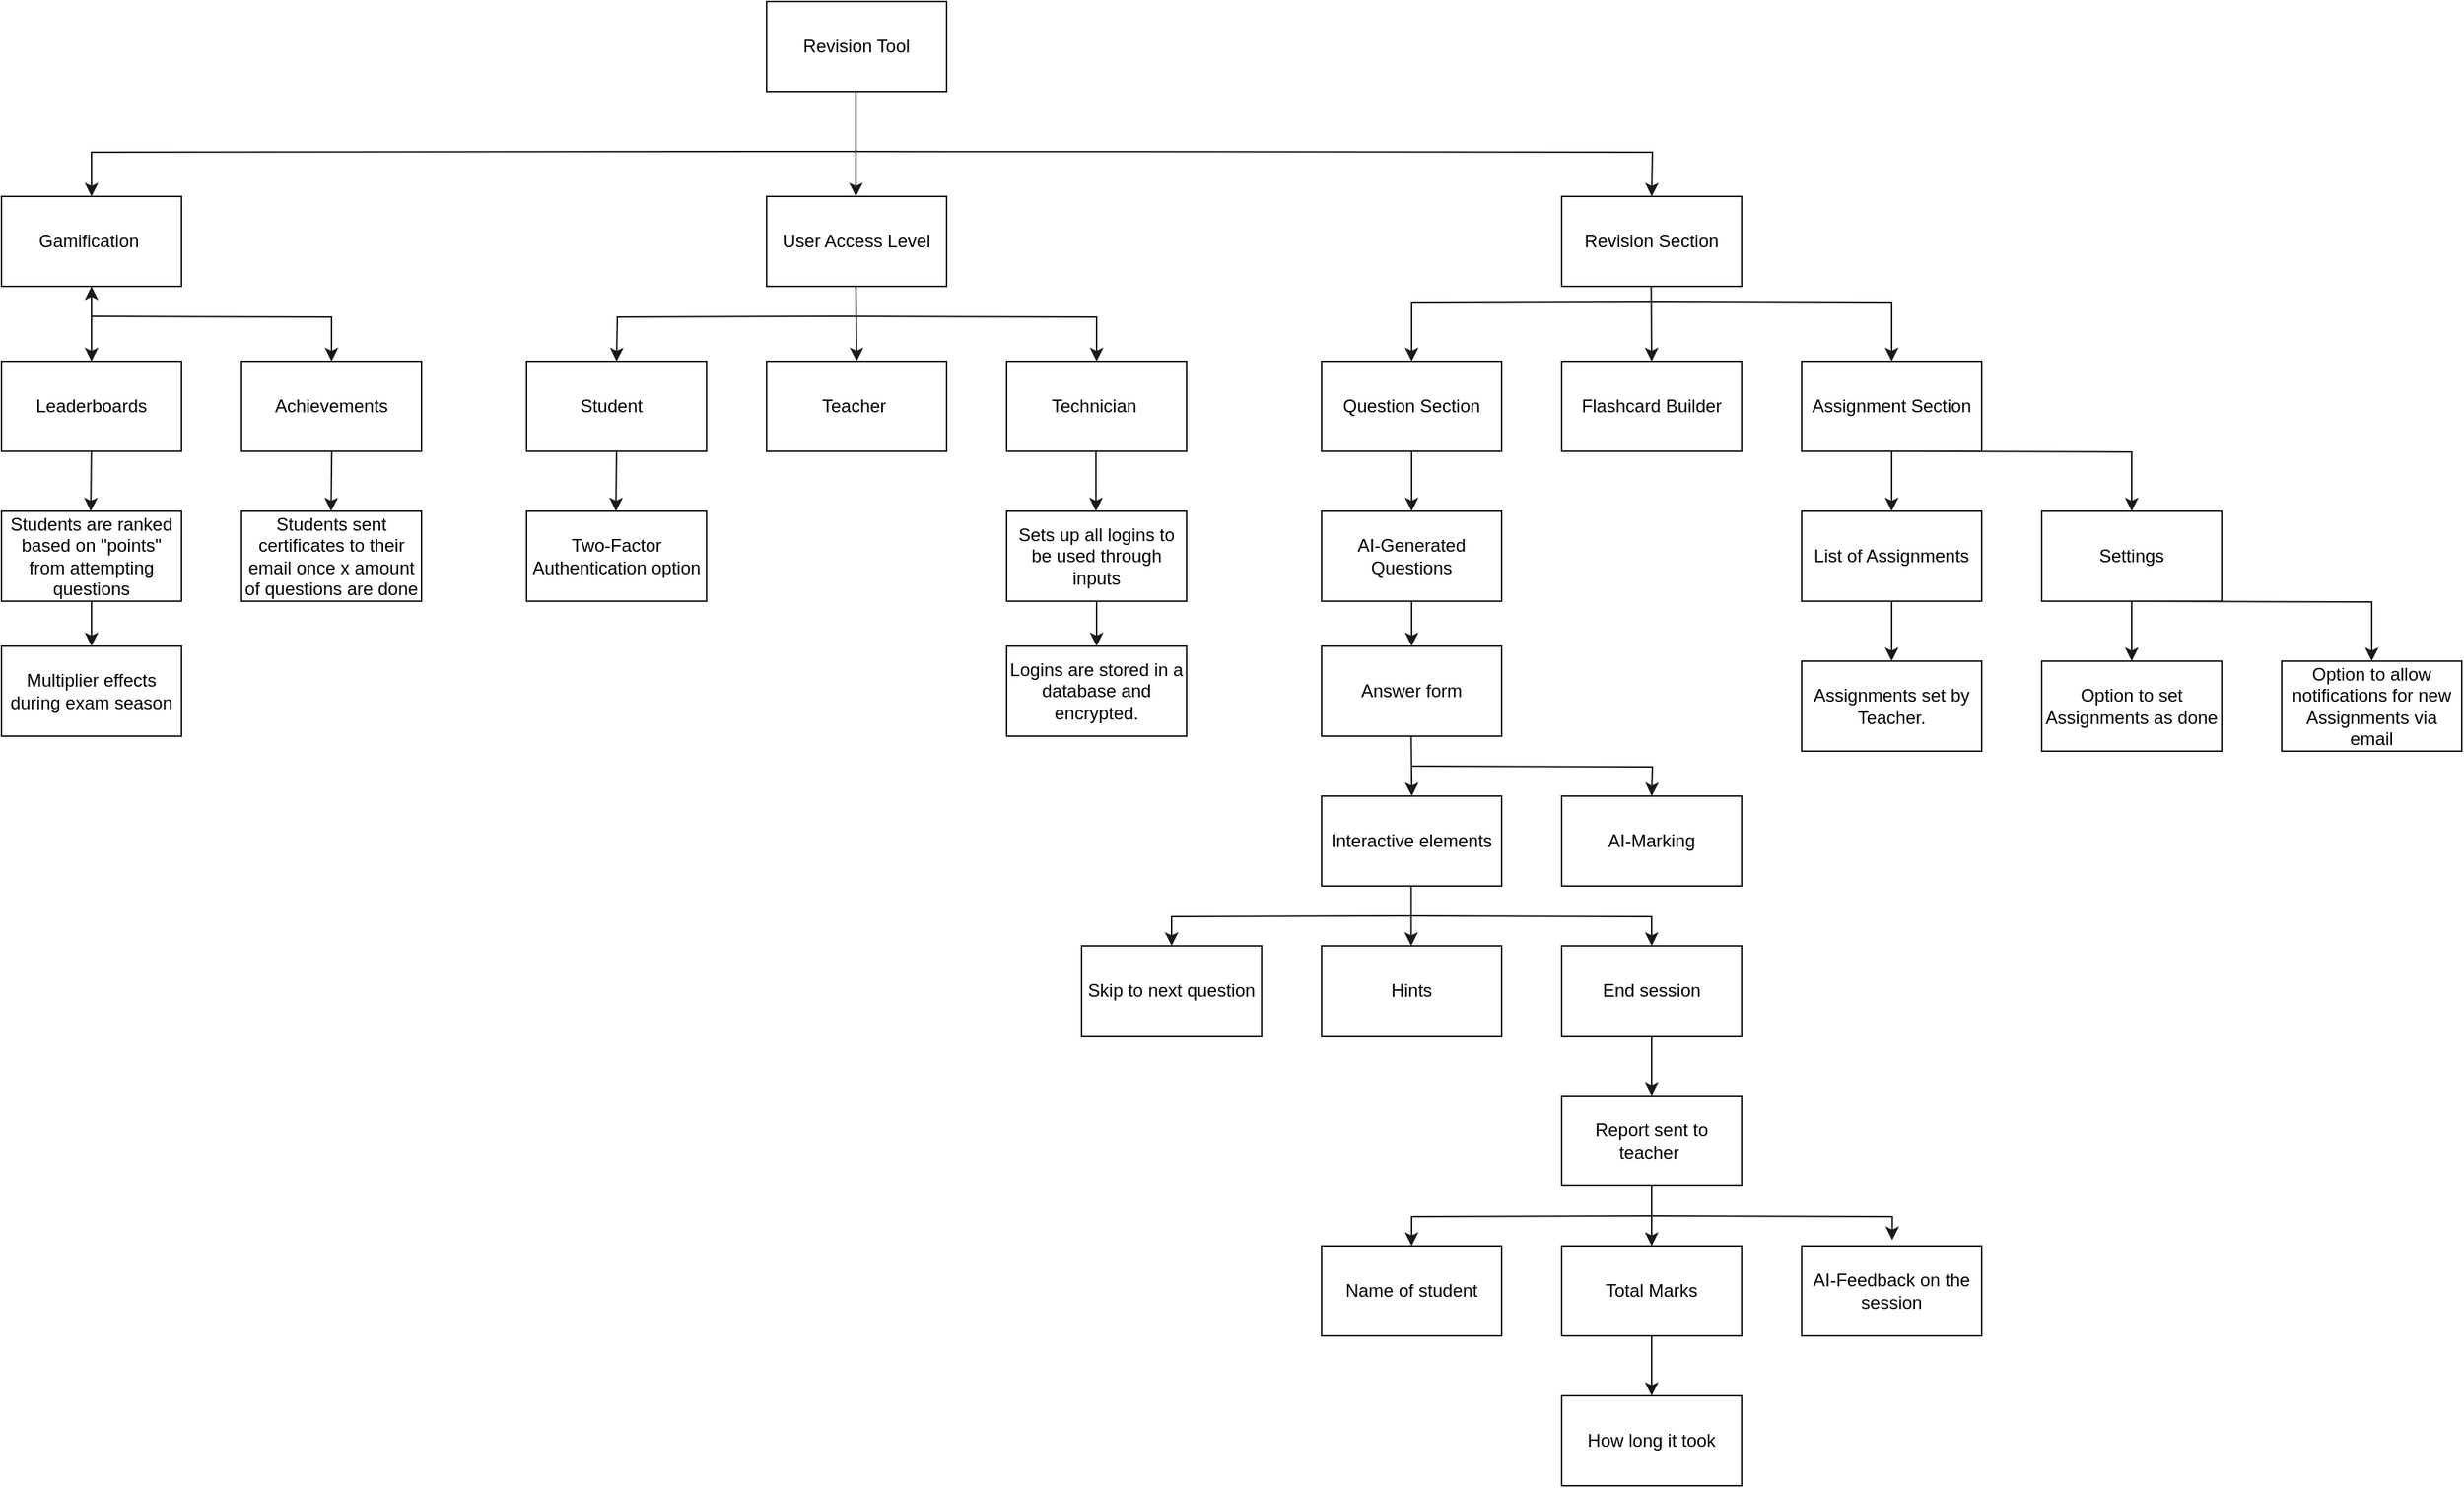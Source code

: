 <mxfile version="21.6.8" type="github">
  <diagram name="Page-1" id="Yq8iLTllmmIJsQNqA7G1">
    <mxGraphModel dx="2074" dy="764" grid="1" gridSize="10" guides="1" tooltips="1" connect="1" arrows="1" fold="1" page="0" pageScale="1" pageWidth="827" pageHeight="1169" math="0" shadow="0">
      <root>
        <mxCell id="0" />
        <mxCell id="1" parent="0" />
        <mxCell id="AAx9Vm6-F2RzvXeDqiKK-47" value="" style="endArrow=classic;html=1;rounded=0;edgeStyle=orthogonalEdgeStyle;entryX=0.5;entryY=0;entryDx=0;entryDy=0;fillColor=#97D077;strokeColor=#1A1A1A;" parent="1" target="AAx9Vm6-F2RzvXeDqiKK-51" edge="1">
          <mxGeometry width="50" height="50" relative="1" as="geometry">
            <mxPoint x="430" y="120" as="sourcePoint" />
            <mxPoint x="-100" y="120" as="targetPoint" />
          </mxGeometry>
        </mxCell>
        <mxCell id="AAx9Vm6-F2RzvXeDqiKK-1" value="Revision Tool" style="rounded=0;whiteSpace=wrap;html=1;strokeColor=#1A1A1A;" parent="1" vertex="1">
          <mxGeometry x="380" y="20" width="120" height="60" as="geometry" />
        </mxCell>
        <mxCell id="AAx9Vm6-F2RzvXeDqiKK-7" value="" style="endArrow=classic;html=1;rounded=0;exitX=0.5;exitY=1;exitDx=0;exitDy=0;fillColor=#6FE607;strokeColor=#1A1A1A;" parent="1" edge="1">
          <mxGeometry width="50" height="50" relative="1" as="geometry">
            <mxPoint x="439.58" y="80" as="sourcePoint" />
            <mxPoint x="439.58" y="150" as="targetPoint" />
          </mxGeometry>
        </mxCell>
        <mxCell id="AAx9Vm6-F2RzvXeDqiKK-8" value="User Access Level" style="rounded=0;whiteSpace=wrap;html=1;strokeColor=#1A1A1A;" parent="1" vertex="1">
          <mxGeometry x="380" y="150" width="120" height="60" as="geometry" />
        </mxCell>
        <mxCell id="AAx9Vm6-F2RzvXeDqiKK-11" value="Teacher&amp;nbsp;" style="rounded=0;whiteSpace=wrap;html=1;strokeColor=#1A1A1A;" parent="1" vertex="1">
          <mxGeometry x="380" y="260" width="120" height="60" as="geometry" />
        </mxCell>
        <mxCell id="AAx9Vm6-F2RzvXeDqiKK-25" value="Flashcard Builder" style="rounded=0;whiteSpace=wrap;html=1;strokeColor=#1A1A1A;" parent="1" vertex="1">
          <mxGeometry x="910" y="260" width="120" height="60" as="geometry" />
        </mxCell>
        <mxCell id="AAx9Vm6-F2RzvXeDqiKK-28" value="" style="endArrow=classic;html=1;rounded=0;entryX=0.5;entryY=0;entryDx=0;entryDy=0;strokeColor=#1A1A1A;" parent="1" edge="1">
          <mxGeometry width="50" height="50" relative="1" as="geometry">
            <mxPoint x="439.58" y="210" as="sourcePoint" />
            <mxPoint x="440.08" y="260.0" as="targetPoint" />
          </mxGeometry>
        </mxCell>
        <mxCell id="AAx9Vm6-F2RzvXeDqiKK-29" value="Assignments set by Teacher." style="rounded=0;whiteSpace=wrap;html=1;strokeColor=#1A1A1A;" parent="1" vertex="1">
          <mxGeometry x="1070" y="460" width="120" height="60" as="geometry" />
        </mxCell>
        <mxCell id="AAx9Vm6-F2RzvXeDqiKK-35" value="Technician&amp;nbsp;&lt;br&gt;" style="rounded=0;whiteSpace=wrap;html=1;strokeColor=#1A1A1A;" parent="1" vertex="1">
          <mxGeometry x="540" y="260" width="120" height="60" as="geometry" />
        </mxCell>
        <mxCell id="AAx9Vm6-F2RzvXeDqiKK-42" value="" style="endArrow=classic;html=1;rounded=0;edgeStyle=orthogonalEdgeStyle;entryX=0.5;entryY=0;entryDx=0;entryDy=0;strokeColor=#1A1A1A;" parent="1" target="AAx9Vm6-F2RzvXeDqiKK-35" edge="1">
          <mxGeometry width="50" height="50" relative="1" as="geometry">
            <mxPoint x="430" y="230" as="sourcePoint" />
            <mxPoint x="620" y="230" as="targetPoint" />
          </mxGeometry>
        </mxCell>
        <mxCell id="AAx9Vm6-F2RzvXeDqiKK-43" value="" style="endArrow=classic;html=1;rounded=0;edgeStyle=orthogonalEdgeStyle;entryX=0.5;entryY=0;entryDx=0;entryDy=0;strokeColor=#1A1A1A;" parent="1" edge="1">
          <mxGeometry width="50" height="50" relative="1" as="geometry">
            <mxPoint x="430" y="230" as="sourcePoint" />
            <mxPoint x="280" y="260.0" as="targetPoint" />
          </mxGeometry>
        </mxCell>
        <mxCell id="AAx9Vm6-F2RzvXeDqiKK-44" value="" style="endArrow=classic;html=1;rounded=0;edgeStyle=orthogonalEdgeStyle;entryX=0.5;entryY=0;entryDx=0;entryDy=0;strokeColor=#1A1A1A;" parent="1" edge="1">
          <mxGeometry width="50" height="50" relative="1" as="geometry">
            <mxPoint x="430" y="120" as="sourcePoint" />
            <mxPoint x="970" y="150" as="targetPoint" />
          </mxGeometry>
        </mxCell>
        <mxCell id="AAx9Vm6-F2RzvXeDqiKK-51" value="Gamification&amp;nbsp;" style="rounded=0;whiteSpace=wrap;html=1;strokeColor=#1A1A1A;" parent="1" vertex="1">
          <mxGeometry x="-130" y="150" width="120" height="60" as="geometry" />
        </mxCell>
        <mxCell id="AAx9Vm6-F2RzvXeDqiKK-55" value="" style="endArrow=classic;html=1;rounded=0;edgeStyle=orthogonalEdgeStyle;entryX=0.5;entryY=0;entryDx=0;entryDy=0;strokeColor=#1A1A1A;" parent="1" target="AAx9Vm6-F2RzvXeDqiKK-58" edge="1">
          <mxGeometry width="50" height="50" relative="1" as="geometry">
            <mxPoint x="970" y="220" as="sourcePoint" />
            <mxPoint x="1190" y="220" as="targetPoint" />
          </mxGeometry>
        </mxCell>
        <mxCell id="AAx9Vm6-F2RzvXeDqiKK-56" value="" style="endArrow=classic;html=1;rounded=0;edgeStyle=orthogonalEdgeStyle;entryX=0.5;entryY=0;entryDx=0;entryDy=0;strokeColor=#1A1A1A;" parent="1" target="AAx9Vm6-F2RzvXeDqiKK-57" edge="1">
          <mxGeometry width="50" height="50" relative="1" as="geometry">
            <mxPoint x="970" y="220" as="sourcePoint" />
            <mxPoint x="820" y="250" as="targetPoint" />
          </mxGeometry>
        </mxCell>
        <mxCell id="sEhXzYF274ggxBGAK_F4-48" style="edgeStyle=orthogonalEdgeStyle;rounded=0;orthogonalLoop=1;jettySize=auto;html=1;exitX=0.5;exitY=1;exitDx=0;exitDy=0;entryX=0.5;entryY=0;entryDx=0;entryDy=0;strokeColor=#1A1A1A;" parent="1" source="AAx9Vm6-F2RzvXeDqiKK-57" target="AAx9Vm6-F2RzvXeDqiKK-60" edge="1">
          <mxGeometry relative="1" as="geometry" />
        </mxCell>
        <mxCell id="AAx9Vm6-F2RzvXeDqiKK-57" value="Question Section" style="rounded=0;whiteSpace=wrap;html=1;strokeColor=#1A1A1A;" parent="1" vertex="1">
          <mxGeometry x="750" y="260" width="120" height="60" as="geometry" />
        </mxCell>
        <mxCell id="sEhXzYF274ggxBGAK_F4-51" value="" style="edgeStyle=orthogonalEdgeStyle;rounded=0;orthogonalLoop=1;jettySize=auto;html=1;strokeColor=#1A1A1A;" parent="1" source="AAx9Vm6-F2RzvXeDqiKK-58" target="AAx9Vm6-F2RzvXeDqiKK-65" edge="1">
          <mxGeometry relative="1" as="geometry" />
        </mxCell>
        <mxCell id="AAx9Vm6-F2RzvXeDqiKK-58" value="Assignment Section" style="rounded=0;whiteSpace=wrap;html=1;strokeColor=#1A1A1A;" parent="1" vertex="1">
          <mxGeometry x="1070" y="260" width="120" height="60" as="geometry" />
        </mxCell>
        <mxCell id="sEhXzYF274ggxBGAK_F4-49" style="edgeStyle=orthogonalEdgeStyle;rounded=0;orthogonalLoop=1;jettySize=auto;html=1;exitX=0.5;exitY=1;exitDx=0;exitDy=0;entryX=0.5;entryY=0;entryDx=0;entryDy=0;strokeColor=#1A1A1A;" parent="1" source="AAx9Vm6-F2RzvXeDqiKK-60" target="sEhXzYF274ggxBGAK_F4-26" edge="1">
          <mxGeometry relative="1" as="geometry" />
        </mxCell>
        <mxCell id="AAx9Vm6-F2RzvXeDqiKK-60" value="AI-Generated Questions" style="rounded=0;whiteSpace=wrap;html=1;strokeColor=#1A1A1A;" parent="1" vertex="1">
          <mxGeometry x="750" y="360" width="120" height="60" as="geometry" />
        </mxCell>
        <mxCell id="sEhXzYF274ggxBGAK_F4-52" value="" style="edgeStyle=orthogonalEdgeStyle;rounded=0;orthogonalLoop=1;jettySize=auto;html=1;strokeColor=#1A1A1A;" parent="1" source="AAx9Vm6-F2RzvXeDqiKK-65" target="AAx9Vm6-F2RzvXeDqiKK-29" edge="1">
          <mxGeometry relative="1" as="geometry" />
        </mxCell>
        <mxCell id="AAx9Vm6-F2RzvXeDqiKK-65" value="List of Assignments" style="rounded=0;whiteSpace=wrap;html=1;strokeColor=#1A1A1A;" parent="1" vertex="1">
          <mxGeometry x="1070" y="360" width="120" height="60" as="geometry" />
        </mxCell>
        <mxCell id="AAx9Vm6-F2RzvXeDqiKK-72" value="" style="endArrow=classic;html=1;rounded=0;strokeColor=#1A1A1A;" parent="1" edge="1">
          <mxGeometry width="50" height="50" relative="1" as="geometry">
            <mxPoint x="599.58" y="320" as="sourcePoint" />
            <mxPoint x="599.58" y="360" as="targetPoint" />
          </mxGeometry>
        </mxCell>
        <mxCell id="AAx9Vm6-F2RzvXeDqiKK-75" value="Logins are stored in a database and encrypted." style="rounded=0;whiteSpace=wrap;html=1;strokeColor=#1A1A1A;" parent="1" vertex="1">
          <mxGeometry x="540" y="450" width="120" height="60" as="geometry" />
        </mxCell>
        <mxCell id="AAx9Vm6-F2RzvXeDqiKK-82" value="" style="endArrow=classic;html=1;rounded=0;strokeColor=#1A1A1A;" parent="1" edge="1">
          <mxGeometry width="50" height="50" relative="1" as="geometry">
            <mxPoint x="809.71" y="510" as="sourcePoint" />
            <mxPoint x="810.13" y="550" as="targetPoint" />
          </mxGeometry>
        </mxCell>
        <mxCell id="AAx9Vm6-F2RzvXeDqiKK-83" value="Interactive elements" style="rounded=0;whiteSpace=wrap;html=1;strokeColor=#1A1A1A;" parent="1" vertex="1">
          <mxGeometry x="750" y="550" width="120" height="60" as="geometry" />
        </mxCell>
        <mxCell id="AAx9Vm6-F2RzvXeDqiKK-84" value="" style="endArrow=classic;html=1;rounded=0;entryX=0.5;entryY=0;entryDx=0;entryDy=0;exitX=0.5;exitY=1;exitDx=0;exitDy=0;strokeColor=#1A1A1A;" parent="1" source="AAx9Vm6-F2RzvXeDqiKK-51" target="AAx9Vm6-F2RzvXeDqiKK-85" edge="1">
          <mxGeometry width="50" height="50" relative="1" as="geometry">
            <mxPoint x="-80" y="210" as="sourcePoint" />
            <mxPoint x="-80" y="250" as="targetPoint" />
          </mxGeometry>
        </mxCell>
        <mxCell id="sEhXzYF274ggxBGAK_F4-71" value="" style="edgeStyle=orthogonalEdgeStyle;rounded=0;orthogonalLoop=1;jettySize=auto;html=1;strokeColor=#1A1A1A;" parent="1" source="AAx9Vm6-F2RzvXeDqiKK-85" target="AAx9Vm6-F2RzvXeDqiKK-51" edge="1">
          <mxGeometry relative="1" as="geometry" />
        </mxCell>
        <mxCell id="AAx9Vm6-F2RzvXeDqiKK-85" value="Leaderboards" style="rounded=0;whiteSpace=wrap;html=1;strokeColor=#1A1A1A;" parent="1" vertex="1">
          <mxGeometry x="-130" y="260" width="120" height="60" as="geometry" />
        </mxCell>
        <mxCell id="AAx9Vm6-F2RzvXeDqiKK-87" value="" style="endArrow=classic;html=1;rounded=0;edgeStyle=orthogonalEdgeStyle;entryX=0.5;entryY=0;entryDx=0;entryDy=0;strokeColor=#1A1A1A;" parent="1" target="AAx9Vm6-F2RzvXeDqiKK-88" edge="1">
          <mxGeometry width="50" height="50" relative="1" as="geometry">
            <mxPoint x="-70" y="230" as="sourcePoint" />
            <mxPoint x="100" y="260" as="targetPoint" />
          </mxGeometry>
        </mxCell>
        <mxCell id="AAx9Vm6-F2RzvXeDqiKK-88" value="Achievements" style="rounded=0;whiteSpace=wrap;html=1;strokeColor=#1A1A1A;" parent="1" vertex="1">
          <mxGeometry x="30" y="260" width="120" height="60" as="geometry" />
        </mxCell>
        <mxCell id="AAx9Vm6-F2RzvXeDqiKK-91" value="Student&amp;nbsp;&amp;nbsp;" style="rounded=0;whiteSpace=wrap;html=1;strokeColor=#1A1A1A;" parent="1" vertex="1">
          <mxGeometry x="220" y="260" width="120" height="60" as="geometry" />
        </mxCell>
        <mxCell id="AAx9Vm6-F2RzvXeDqiKK-92" value="" style="endArrow=classic;html=1;rounded=0;strokeColor=#1A1A1A;" parent="1" edge="1">
          <mxGeometry width="50" height="50" relative="1" as="geometry">
            <mxPoint x="280" y="320" as="sourcePoint" />
            <mxPoint x="279.58" y="360" as="targetPoint" />
          </mxGeometry>
        </mxCell>
        <mxCell id="AAx9Vm6-F2RzvXeDqiKK-93" value="Two-Factor Authentication option" style="rounded=0;whiteSpace=wrap;html=1;strokeColor=#1A1A1A;" parent="1" vertex="1">
          <mxGeometry x="220" y="360" width="120" height="60" as="geometry" />
        </mxCell>
        <mxCell id="sEhXzYF274ggxBGAK_F4-45" style="edgeStyle=orthogonalEdgeStyle;rounded=0;orthogonalLoop=1;jettySize=auto;html=1;exitX=0.5;exitY=1;exitDx=0;exitDy=0;entryX=0.5;entryY=0;entryDx=0;entryDy=0;strokeColor=#1A1A1A;" parent="1" source="AAx9Vm6-F2RzvXeDqiKK-98" target="AAx9Vm6-F2RzvXeDqiKK-75" edge="1">
          <mxGeometry relative="1" as="geometry" />
        </mxCell>
        <mxCell id="AAx9Vm6-F2RzvXeDqiKK-98" value="Sets up all logins to be used through inputs" style="rounded=0;whiteSpace=wrap;html=1;strokeColor=#1A1A1A;" parent="1" vertex="1">
          <mxGeometry x="540" y="360" width="120" height="60" as="geometry" />
        </mxCell>
        <mxCell id="sEhXzYF274ggxBGAK_F4-2" value="Revision Section" style="rounded=0;whiteSpace=wrap;html=1;strokeColor=#1A1A1A;" parent="1" vertex="1">
          <mxGeometry x="910" y="150" width="120" height="60" as="geometry" />
        </mxCell>
        <mxCell id="sEhXzYF274ggxBGAK_F4-3" value="" style="endArrow=classic;html=1;rounded=0;strokeColor=#1A1A1A;" parent="1" edge="1">
          <mxGeometry width="50" height="50" relative="1" as="geometry">
            <mxPoint x="-70.08" y="320" as="sourcePoint" />
            <mxPoint x="-70.5" y="360" as="targetPoint" />
          </mxGeometry>
        </mxCell>
        <mxCell id="sEhXzYF274ggxBGAK_F4-46" style="edgeStyle=orthogonalEdgeStyle;rounded=0;orthogonalLoop=1;jettySize=auto;html=1;exitX=0.5;exitY=1;exitDx=0;exitDy=0;entryX=0.5;entryY=0;entryDx=0;entryDy=0;strokeColor=#1A1A1A;" parent="1" source="sEhXzYF274ggxBGAK_F4-4" target="sEhXzYF274ggxBGAK_F4-7" edge="1">
          <mxGeometry relative="1" as="geometry" />
        </mxCell>
        <mxCell id="sEhXzYF274ggxBGAK_F4-4" value="Students are ranked based on &quot;points&quot; from attempting questions" style="rounded=0;whiteSpace=wrap;html=1;strokeColor=#1A1A1A;" parent="1" vertex="1">
          <mxGeometry x="-130" y="360" width="120" height="60" as="geometry" />
        </mxCell>
        <mxCell id="sEhXzYF274ggxBGAK_F4-7" value="Multiplier effects during exam season" style="rounded=0;whiteSpace=wrap;html=1;strokeColor=#1A1A1A;" parent="1" vertex="1">
          <mxGeometry x="-130" y="450" width="120" height="60" as="geometry" />
        </mxCell>
        <mxCell id="sEhXzYF274ggxBGAK_F4-8" value="" style="endArrow=classic;html=1;rounded=0;strokeColor=#1A1A1A;" parent="1" edge="1">
          <mxGeometry width="50" height="50" relative="1" as="geometry">
            <mxPoint x="90.13" y="320" as="sourcePoint" />
            <mxPoint x="89.71" y="360" as="targetPoint" />
          </mxGeometry>
        </mxCell>
        <mxCell id="sEhXzYF274ggxBGAK_F4-9" value="Students sent certificates to their email once x amount of questions are done" style="rounded=0;whiteSpace=wrap;html=1;strokeColor=#1A1A1A;" parent="1" vertex="1">
          <mxGeometry x="30" y="360" width="120" height="60" as="geometry" />
        </mxCell>
        <mxCell id="sEhXzYF274ggxBGAK_F4-43" style="edgeStyle=orthogonalEdgeStyle;rounded=0;orthogonalLoop=1;jettySize=auto;html=1;exitX=0.5;exitY=1;exitDx=0;exitDy=0;entryX=0.5;entryY=0;entryDx=0;entryDy=0;strokeColor=#1A1A1A;" parent="1" source="sEhXzYF274ggxBGAK_F4-17" target="sEhXzYF274ggxBGAK_F4-39" edge="1">
          <mxGeometry relative="1" as="geometry">
            <Array as="points">
              <mxPoint x="1290" y="430" />
              <mxPoint x="1290" y="430" />
            </Array>
          </mxGeometry>
        </mxCell>
        <mxCell id="sEhXzYF274ggxBGAK_F4-17" value="Settings" style="rounded=0;whiteSpace=wrap;html=1;strokeColor=#1A1A1A;" parent="1" vertex="1">
          <mxGeometry x="1230" y="360" width="120" height="60" as="geometry" />
        </mxCell>
        <mxCell id="sEhXzYF274ggxBGAK_F4-25" value="" style="endArrow=classic;html=1;rounded=0;edgeStyle=orthogonalEdgeStyle;entryX=0.5;entryY=0;entryDx=0;entryDy=0;strokeColor=#1A1A1A;" parent="1" edge="1">
          <mxGeometry width="50" height="50" relative="1" as="geometry">
            <mxPoint x="810" y="530" as="sourcePoint" />
            <mxPoint x="970" y="550" as="targetPoint" />
          </mxGeometry>
        </mxCell>
        <mxCell id="sEhXzYF274ggxBGAK_F4-26" value="Answer form" style="rounded=0;whiteSpace=wrap;html=1;strokeColor=#1A1A1A;" parent="1" vertex="1">
          <mxGeometry x="750" y="450" width="120" height="60" as="geometry" />
        </mxCell>
        <mxCell id="sEhXzYF274ggxBGAK_F4-27" value="AI-Marking" style="rounded=0;whiteSpace=wrap;html=1;strokeColor=#1A1A1A;" parent="1" vertex="1">
          <mxGeometry x="910" y="550" width="120" height="60" as="geometry" />
        </mxCell>
        <mxCell id="sEhXzYF274ggxBGAK_F4-31" value="" style="endArrow=classic;html=1;rounded=0;exitX=0.5;exitY=1;exitDx=0;exitDy=0;entryX=0.5;entryY=0;entryDx=0;entryDy=0;entryPerimeter=0;strokeColor=#1A1A1A;" parent="1" edge="1">
          <mxGeometry width="50" height="50" relative="1" as="geometry">
            <mxPoint x="809.71" y="610" as="sourcePoint" />
            <mxPoint x="809.71" y="650" as="targetPoint" />
          </mxGeometry>
        </mxCell>
        <mxCell id="sEhXzYF274ggxBGAK_F4-33" value="Hints" style="rounded=0;whiteSpace=wrap;html=1;strokeColor=#1A1A1A;" parent="1" vertex="1">
          <mxGeometry x="750" y="650" width="120" height="60" as="geometry" />
        </mxCell>
        <mxCell id="sEhXzYF274ggxBGAK_F4-36" value="" style="endArrow=classic;html=1;rounded=0;edgeStyle=orthogonalEdgeStyle;entryX=0.5;entryY=0;entryDx=0;entryDy=0;strokeColor=#1A1A1A;" parent="1" target="sEhXzYF274ggxBGAK_F4-37" edge="1">
          <mxGeometry width="50" height="50" relative="1" as="geometry">
            <mxPoint x="810" y="630" as="sourcePoint" />
            <mxPoint x="970" y="650.0" as="targetPoint" />
          </mxGeometry>
        </mxCell>
        <mxCell id="sEhXzYF274ggxBGAK_F4-37" value="Skip to next question" style="rounded=0;whiteSpace=wrap;html=1;strokeColor=#1A1A1A;" parent="1" vertex="1">
          <mxGeometry x="590" y="650" width="120" height="60" as="geometry" />
        </mxCell>
        <mxCell id="sEhXzYF274ggxBGAK_F4-38" value="" style="endArrow=classic;html=1;rounded=0;entryX=0.5;entryY=0;entryDx=0;entryDy=0;strokeColor=#1A1A1A;" parent="1" target="AAx9Vm6-F2RzvXeDqiKK-25" edge="1">
          <mxGeometry width="50" height="50" relative="1" as="geometry">
            <mxPoint x="969.71" y="210" as="sourcePoint" />
            <mxPoint x="970" y="240" as="targetPoint" />
          </mxGeometry>
        </mxCell>
        <mxCell id="sEhXzYF274ggxBGAK_F4-39" value="Option to set Assignments as done" style="rounded=0;whiteSpace=wrap;html=1;strokeColor=#1A1A1A;" parent="1" vertex="1">
          <mxGeometry x="1230" y="460" width="120" height="60" as="geometry" />
        </mxCell>
        <mxCell id="sEhXzYF274ggxBGAK_F4-40" value="Option to allow notifications for new Assignments via email" style="rounded=0;whiteSpace=wrap;html=1;strokeColor=#1A1A1A;" parent="1" vertex="1">
          <mxGeometry x="1390" y="460" width="120" height="60" as="geometry" />
        </mxCell>
        <mxCell id="sEhXzYF274ggxBGAK_F4-42" value="" style="endArrow=classic;html=1;rounded=0;edgeStyle=orthogonalEdgeStyle;entryX=0.5;entryY=0;entryDx=0;entryDy=0;strokeColor=#1A1A1A;" parent="1" target="sEhXzYF274ggxBGAK_F4-17" edge="1">
          <mxGeometry width="50" height="50" relative="1" as="geometry">
            <mxPoint x="1130" y="320" as="sourcePoint" />
            <mxPoint x="1280" y="320" as="targetPoint" />
          </mxGeometry>
        </mxCell>
        <mxCell id="sEhXzYF274ggxBGAK_F4-44" value="" style="endArrow=classic;html=1;rounded=0;edgeStyle=orthogonalEdgeStyle;entryX=0.5;entryY=0;entryDx=0;entryDy=0;strokeColor=#1A1A1A;" parent="1" target="sEhXzYF274ggxBGAK_F4-40" edge="1">
          <mxGeometry width="50" height="50" relative="1" as="geometry">
            <mxPoint x="1290" y="420" as="sourcePoint" />
            <mxPoint x="1460" y="420" as="targetPoint" />
          </mxGeometry>
        </mxCell>
        <mxCell id="sEhXzYF274ggxBGAK_F4-59" style="edgeStyle=orthogonalEdgeStyle;rounded=0;orthogonalLoop=1;jettySize=auto;html=1;entryX=0.5;entryY=0;entryDx=0;entryDy=0;strokeColor=#1A1A1A;" parent="1" source="sEhXzYF274ggxBGAK_F4-55" target="sEhXzYF274ggxBGAK_F4-58" edge="1">
          <mxGeometry relative="1" as="geometry" />
        </mxCell>
        <mxCell id="sEhXzYF274ggxBGAK_F4-55" value="End session" style="rounded=0;whiteSpace=wrap;html=1;strokeColor=#1A1A1A;" parent="1" vertex="1">
          <mxGeometry x="910" y="650" width="120" height="60" as="geometry" />
        </mxCell>
        <mxCell id="sEhXzYF274ggxBGAK_F4-57" value="" style="endArrow=classic;html=1;rounded=0;edgeStyle=orthogonalEdgeStyle;entryX=0.5;entryY=0;entryDx=0;entryDy=0;strokeColor=#1A1A1A;" parent="1" target="sEhXzYF274ggxBGAK_F4-55" edge="1">
          <mxGeometry width="50" height="50" relative="1" as="geometry">
            <mxPoint x="810" y="630" as="sourcePoint" />
            <mxPoint x="980" y="630" as="targetPoint" />
          </mxGeometry>
        </mxCell>
        <mxCell id="sEhXzYF274ggxBGAK_F4-61" style="edgeStyle=orthogonalEdgeStyle;rounded=0;orthogonalLoop=1;jettySize=auto;html=1;entryX=0.5;entryY=0;entryDx=0;entryDy=0;strokeColor=#1A1A1A;" parent="1" source="sEhXzYF274ggxBGAK_F4-58" target="sEhXzYF274ggxBGAK_F4-60" edge="1">
          <mxGeometry relative="1" as="geometry" />
        </mxCell>
        <mxCell id="sEhXzYF274ggxBGAK_F4-58" value="Report sent to teacher&amp;nbsp;" style="rounded=0;whiteSpace=wrap;html=1;strokeColor=#1A1A1A;" parent="1" vertex="1">
          <mxGeometry x="910" y="750" width="120" height="60" as="geometry" />
        </mxCell>
        <mxCell id="sEhXzYF274ggxBGAK_F4-69" style="edgeStyle=orthogonalEdgeStyle;rounded=0;orthogonalLoop=1;jettySize=auto;html=1;entryX=0.5;entryY=0;entryDx=0;entryDy=0;strokeColor=#1A1A1A;" parent="1" source="sEhXzYF274ggxBGAK_F4-60" target="sEhXzYF274ggxBGAK_F4-68" edge="1">
          <mxGeometry relative="1" as="geometry" />
        </mxCell>
        <mxCell id="sEhXzYF274ggxBGAK_F4-60" value="Total Marks" style="rounded=0;whiteSpace=wrap;html=1;strokeColor=#1A1A1A;" parent="1" vertex="1">
          <mxGeometry x="910" y="850" width="120" height="60" as="geometry" />
        </mxCell>
        <mxCell id="sEhXzYF274ggxBGAK_F4-62" value="" style="endArrow=classic;html=1;rounded=0;edgeStyle=orthogonalEdgeStyle;entryX=0.503;entryY=-0.065;entryDx=0;entryDy=0;entryPerimeter=0;strokeColor=#1A1A1A;" parent="1" target="sEhXzYF274ggxBGAK_F4-63" edge="1">
          <mxGeometry width="50" height="50" relative="1" as="geometry">
            <mxPoint x="970" y="830" as="sourcePoint" />
            <mxPoint x="1120" y="830" as="targetPoint" />
          </mxGeometry>
        </mxCell>
        <mxCell id="sEhXzYF274ggxBGAK_F4-63" value="AI-Feedback on the session" style="rounded=0;whiteSpace=wrap;html=1;strokeColor=#1A1A1A;" parent="1" vertex="1">
          <mxGeometry x="1070" y="850" width="120" height="60" as="geometry" />
        </mxCell>
        <mxCell id="sEhXzYF274ggxBGAK_F4-64" value="" style="endArrow=classic;html=1;rounded=0;edgeStyle=orthogonalEdgeStyle;entryX=0.5;entryY=0;entryDx=0;entryDy=0;strokeColor=#1A1A1A;" parent="1" target="sEhXzYF274ggxBGAK_F4-65" edge="1">
          <mxGeometry width="50" height="50" relative="1" as="geometry">
            <mxPoint x="970" y="830" as="sourcePoint" />
            <mxPoint x="840" y="830" as="targetPoint" />
          </mxGeometry>
        </mxCell>
        <mxCell id="sEhXzYF274ggxBGAK_F4-65" value="Name of student" style="rounded=0;whiteSpace=wrap;html=1;strokeColor=#1A1A1A;" parent="1" vertex="1">
          <mxGeometry x="750" y="850" width="120" height="60" as="geometry" />
        </mxCell>
        <mxCell id="sEhXzYF274ggxBGAK_F4-68" value="How long it took" style="rounded=0;whiteSpace=wrap;html=1;strokeColor=#1A1A1A;" parent="1" vertex="1">
          <mxGeometry x="910" y="950" width="120" height="60" as="geometry" />
        </mxCell>
      </root>
    </mxGraphModel>
  </diagram>
</mxfile>
